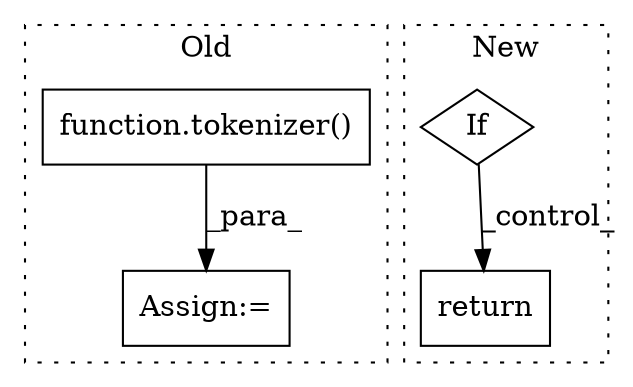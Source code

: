 digraph G {
subgraph cluster0 {
1 [label="function.tokenizer()" a="75" s="6489,6507" l="10,1" shape="box"];
3 [label="Assign:=" a="68" s="6485" l="3" shape="box"];
label = "Old";
style="dotted";
}
subgraph cluster1 {
2 [label="If" a="96" s="6111" l="3" shape="diamond"];
4 [label="return" a="93" s="6130" l="7" shape="box"];
label = "New";
style="dotted";
}
1 -> 3 [label="_para_"];
2 -> 4 [label="_control_"];
}